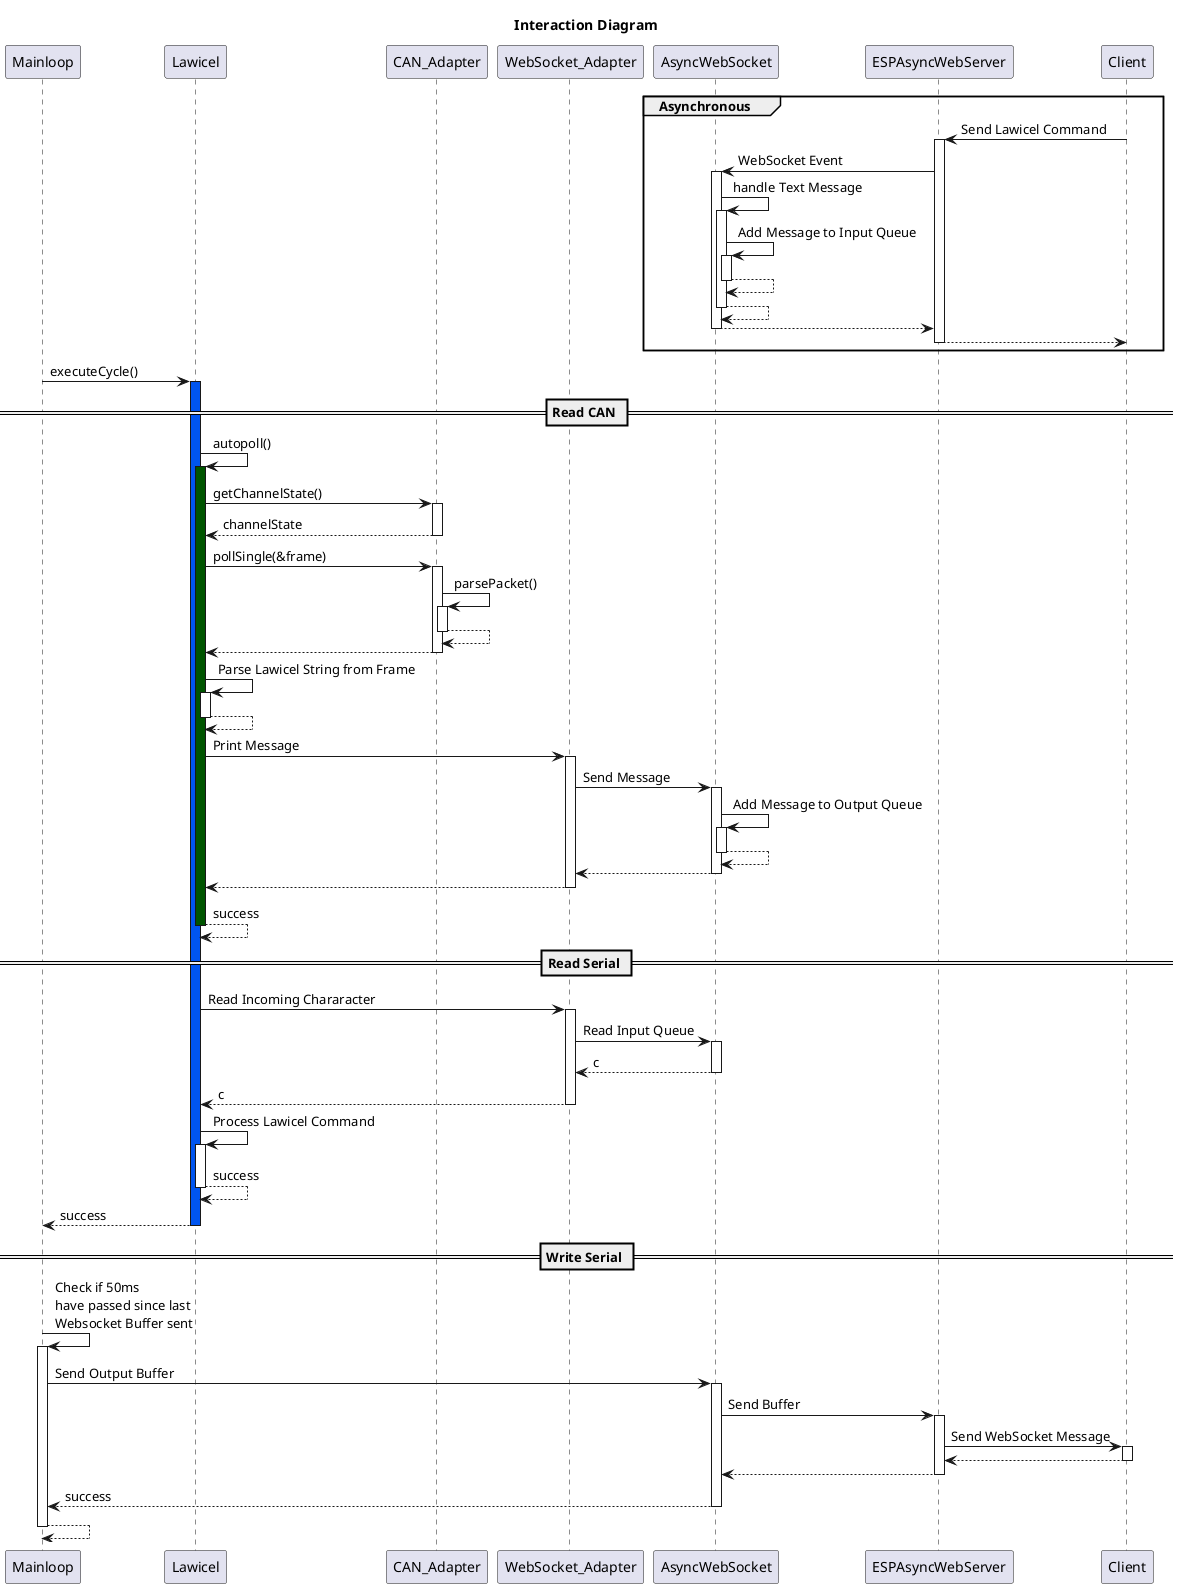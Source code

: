 @startuml

Title Interaction Diagram

autoactivate on

participant Mainloop
participant Lawicel
participant CAN_Adapter as m_selectedCAN
participant WebSocket_Adapter as m_selectedSerial
participant AsyncWebSocket
participant ESPAsyncWebServer as Server
participant Client


group Asynchronous
    Client -> Server : Send Lawicel Command
    Server -> AsyncWebSocket : WebSocket Event
    AsyncWebSocket -> AsyncWebSocket : handle Text Message
    AsyncWebSocket -> AsyncWebSocket : Add Message to Input Queue
    return
    return
    return
    return
end

Mainloop -> Lawicel #0055F0: executeCycle()

== Read CAN ==

Lawicel -> Lawicel #005500 : autopoll()
Lawicel -> m_selectedCAN : getChannelState()
return channelState
Lawicel -> m_selectedCAN : pollSingle(&frame)
m_selectedCAN -> m_selectedCAN  : parsePacket()
return
return
Lawicel -> Lawicel : Parse Lawicel String from Frame
return
Lawicel -> m_selectedSerial : Print Message
m_selectedSerial -> AsyncWebSocket : Send Message
AsyncWebSocket -> AsyncWebSocket : Add Message to Output Queue
return
return
return
return success



== Read Serial ==

Lawicel -> m_selectedSerial : Read Incoming Chararacter
m_selectedSerial -> AsyncWebSocket : Read Input Queue
return c 
return c
Lawicel -> Lawicel : Process Lawicel Command
return success
return success

== Write Serial ==

Mainloop -> Mainloop : Check if 50ms \nhave passed since last \nWebsocket Buffer sent
Mainloop -> AsyncWebSocket : Send Output Buffer
AsyncWebSocket -> Server : Send Buffer
Server -> Client : Send WebSocket Message
return
return
return success
return

@enduml